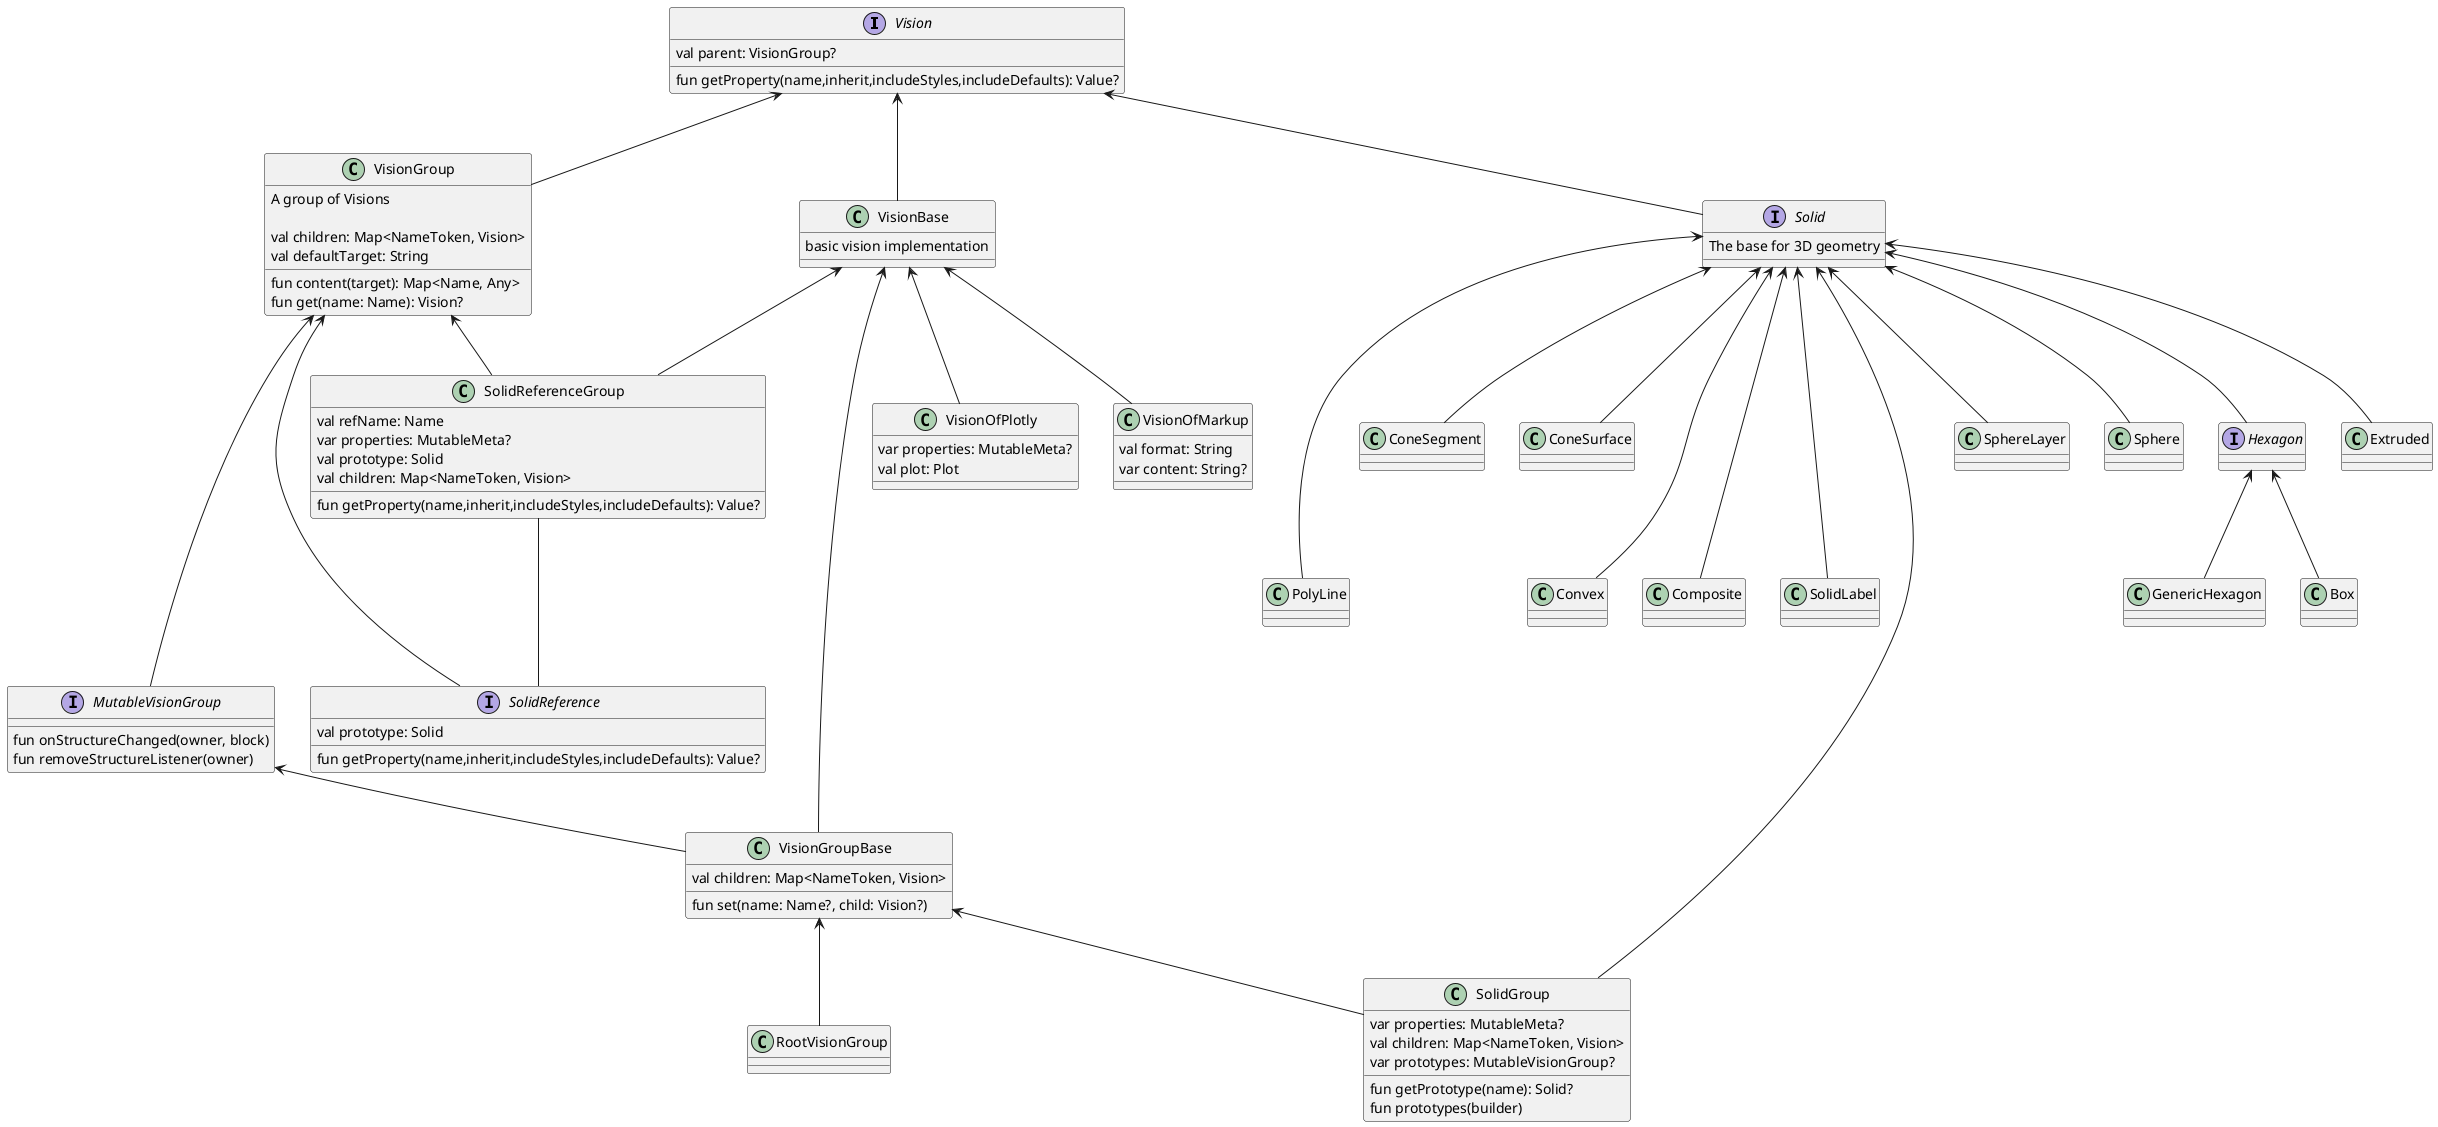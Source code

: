 @startuml
'https://plantuml.com/class-diagram

interface Vision{
    val parent: VisionGroup?
    fun getProperty(name,inherit,includeStyles,includeDefaults): Value?
}

interface Solid{
    The base for 3D geometry
}
Vision <-- Solid

class VisionGroup{
    A group of Visions

    val children: Map<NameToken, Vision>
    val defaultTarget: String

    fun content(target): Map<Name, Any>
    fun get(name: Name): Vision?
}
Vision <-- VisionGroup

class VisionBase{
    basic vision implementation
}
Vision <-- VisionBase


class SolidLabel
Solid <--- SolidLabel

class SolidGroup{
    var properties: MutableMeta?
    val children: Map<NameToken, Vision>
    var prototypes: MutableVisionGroup?

    fun getPrototype(name): Solid?
    fun prototypes(builder)
}
Solid <--- SolidGroup
VisionGroupBase <-- SolidGroup

class SphereLayer
Solid <-- SphereLayer

class Sphere
Solid <-- Sphere

class Box
Hexagon <-- Box

class GenericHexagon
Hexagon <-- GenericHexagon

class Extruded
Solid <-- Extruded


class PolyLine
Solid <--- PolyLine


interface Hexagon
Solid <-- Hexagon

class ConeSegment
Solid <-- ConeSegment

class ConeSurface
Solid <-- ConeSurface


class Convex
Solid <--- Convex

class Composite
Solid <--- Composite


interface SolidReference{
    val prototype: Solid
    fun getProperty(name,inherit,includeStyles,includeDefaults): Value?
}
VisionGroup <---- SolidReference
SolidReferenceGroup -- SolidReference

class SolidReferenceGroup{
    val refName: Name
    var properties: MutableMeta?
    val prototype: Solid
    val children: Map<NameToken, Vision>
    fun getProperty(name,inherit,includeStyles,includeDefaults): Value?
}
VisionBase <-- SolidReferenceGroup
VisionGroup <-- SolidReferenceGroup

interface MutableVisionGroup{
    fun onStructureChanged(owner, block)
    fun removeStructureListener(owner)
}
VisionGroup <---- MutableVisionGroup

class VisionGroupBase{
    val children: Map<NameToken, Vision>
    fun set(name: Name?, child: Vision?)
}
VisionBase <-- VisionGroupBase
MutableVisionGroup <-- VisionGroupBase

class RootVisionGroup
VisionGroupBase <-- RootVisionGroup

class VisionOfPlotly{
     var properties: MutableMeta?
     val plot: Plot
}
VisionBase <-- VisionOfPlotly

class VisionOfMarkup{
    val format: String
    var content: String?
}
VisionBase <-- VisionOfMarkup
@enduml